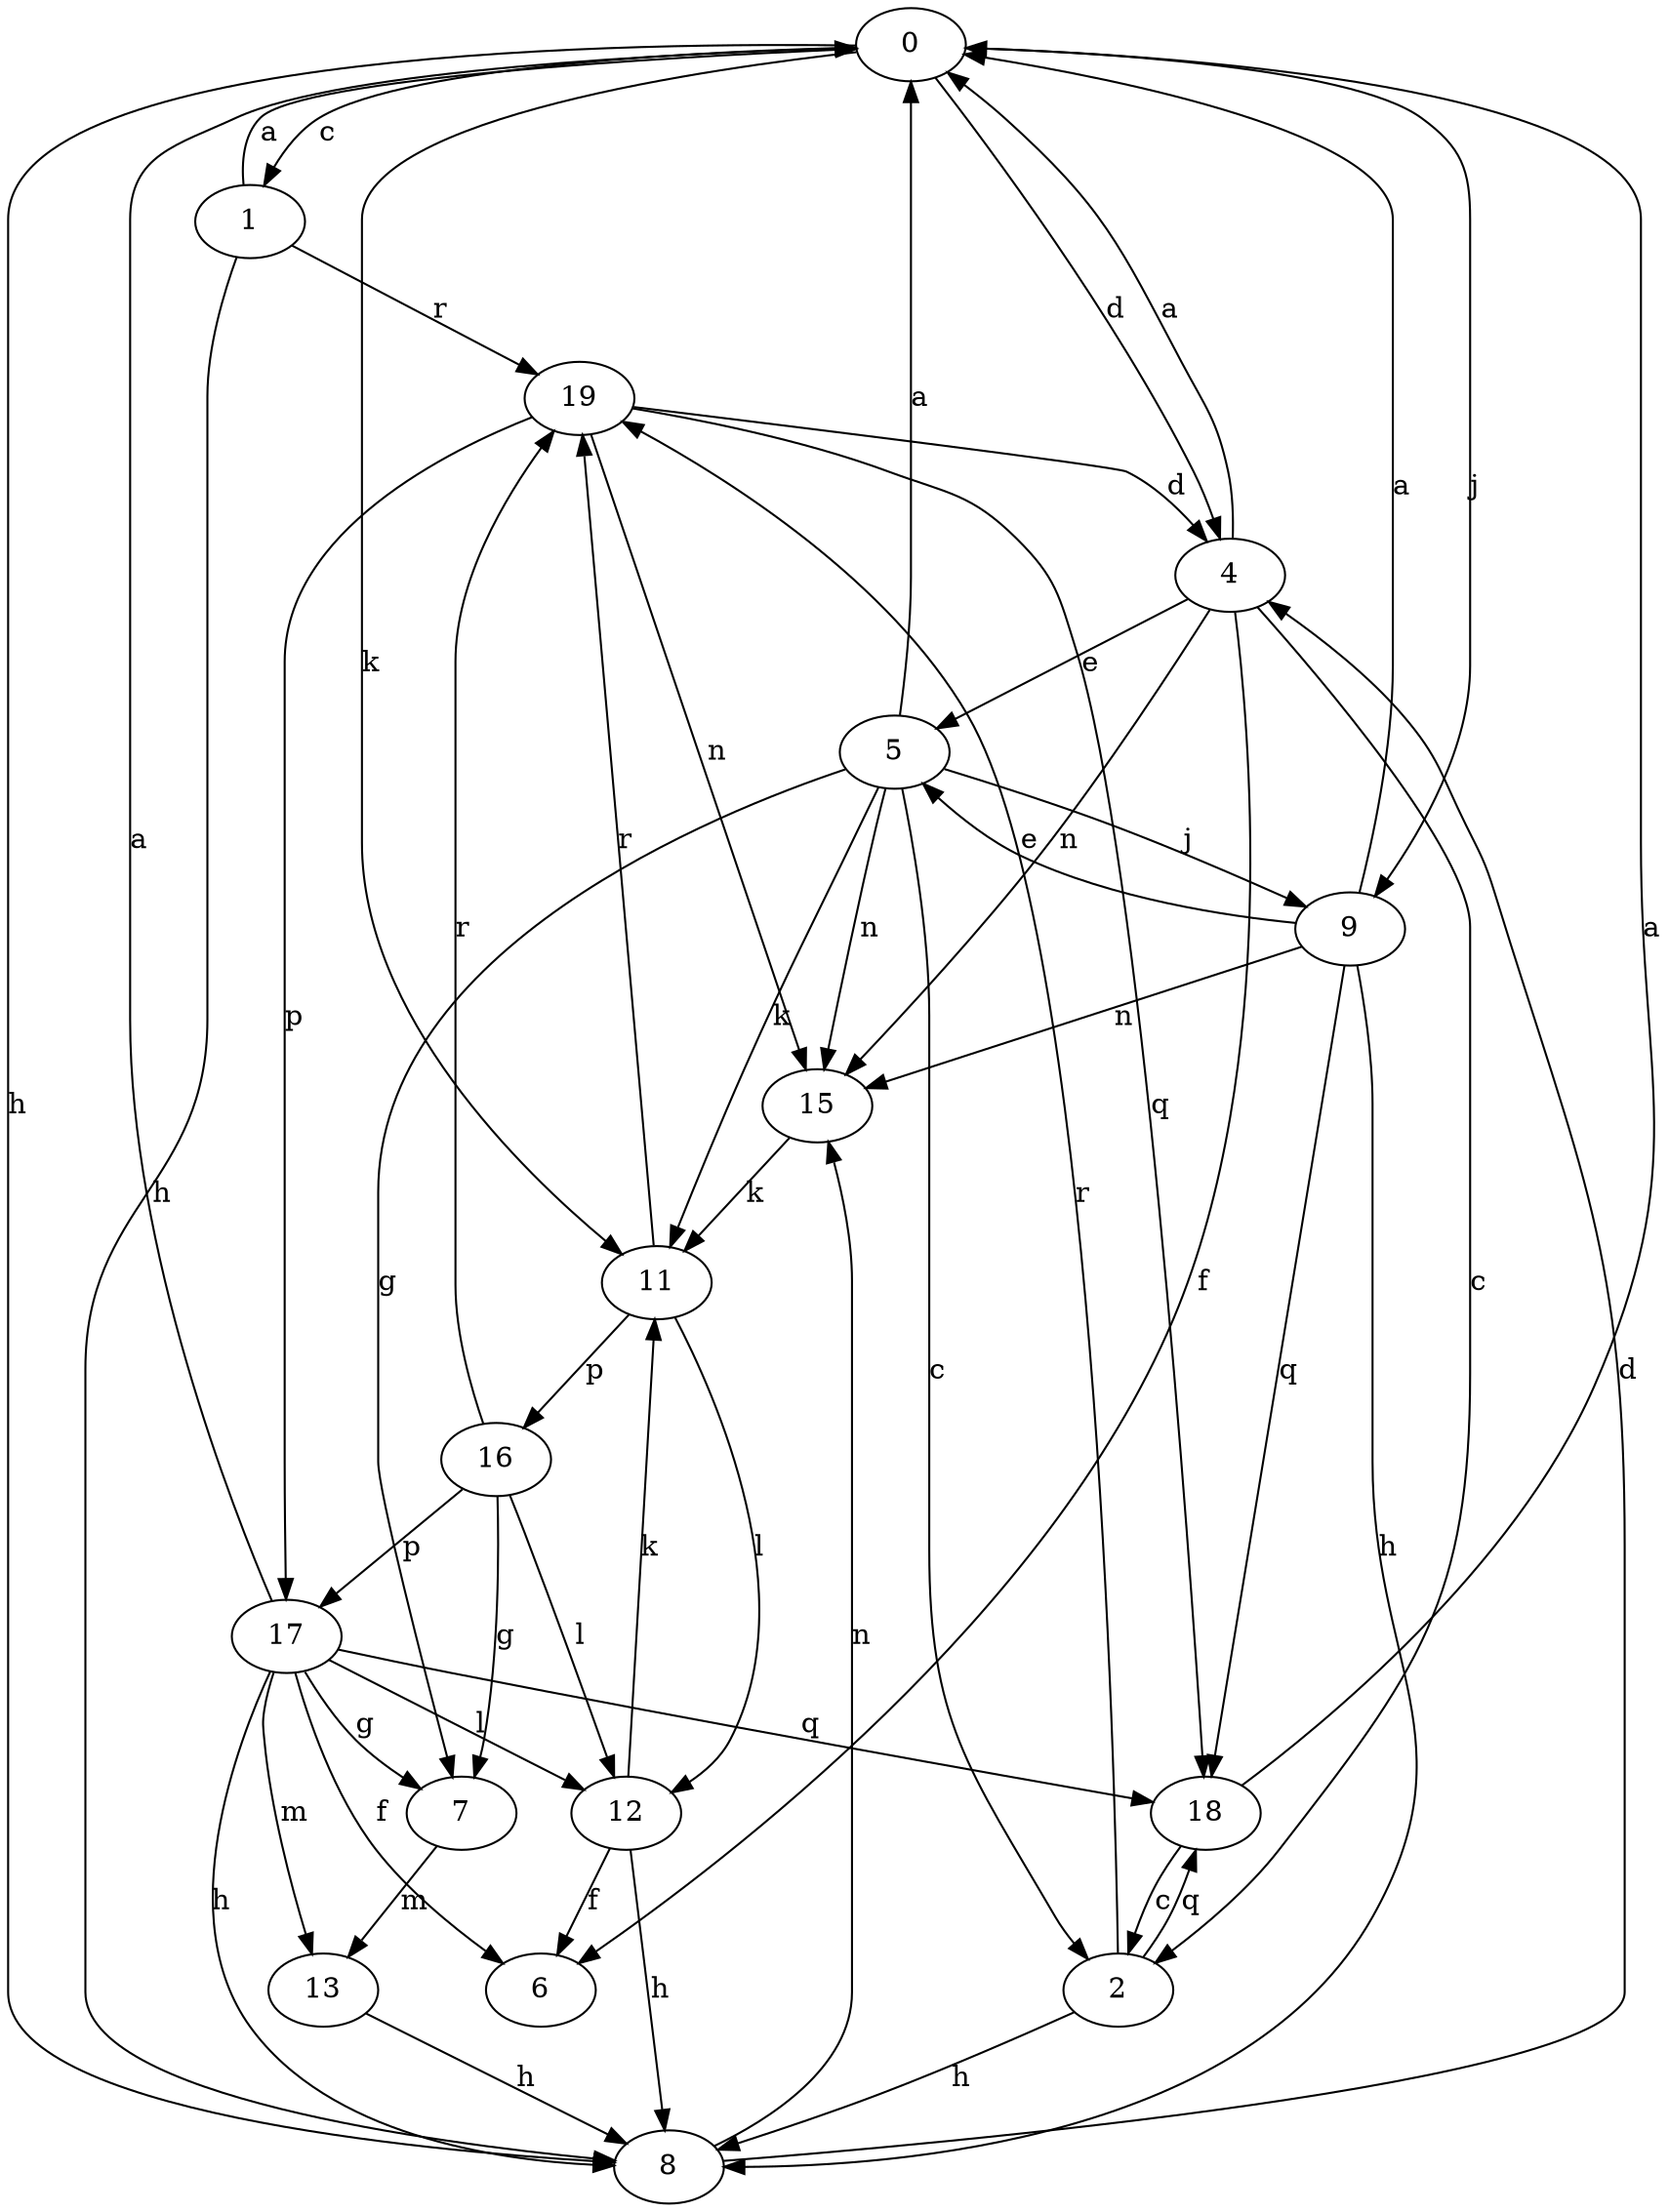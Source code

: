 strict digraph  {
0;
1;
2;
4;
5;
6;
7;
8;
9;
11;
12;
13;
15;
16;
17;
18;
19;
0 -> 1  [label=c];
0 -> 4  [label=d];
0 -> 8  [label=h];
0 -> 9  [label=j];
0 -> 11  [label=k];
1 -> 0  [label=a];
1 -> 8  [label=h];
1 -> 19  [label=r];
2 -> 8  [label=h];
2 -> 18  [label=q];
2 -> 19  [label=r];
4 -> 0  [label=a];
4 -> 2  [label=c];
4 -> 5  [label=e];
4 -> 6  [label=f];
4 -> 15  [label=n];
5 -> 0  [label=a];
5 -> 2  [label=c];
5 -> 7  [label=g];
5 -> 9  [label=j];
5 -> 11  [label=k];
5 -> 15  [label=n];
7 -> 13  [label=m];
8 -> 4  [label=d];
8 -> 15  [label=n];
9 -> 0  [label=a];
9 -> 5  [label=e];
9 -> 8  [label=h];
9 -> 15  [label=n];
9 -> 18  [label=q];
11 -> 12  [label=l];
11 -> 16  [label=p];
11 -> 19  [label=r];
12 -> 6  [label=f];
12 -> 8  [label=h];
12 -> 11  [label=k];
13 -> 8  [label=h];
15 -> 11  [label=k];
16 -> 7  [label=g];
16 -> 12  [label=l];
16 -> 17  [label=p];
16 -> 19  [label=r];
17 -> 0  [label=a];
17 -> 6  [label=f];
17 -> 7  [label=g];
17 -> 8  [label=h];
17 -> 12  [label=l];
17 -> 13  [label=m];
17 -> 18  [label=q];
18 -> 0  [label=a];
18 -> 2  [label=c];
19 -> 4  [label=d];
19 -> 15  [label=n];
19 -> 17  [label=p];
19 -> 18  [label=q];
}
